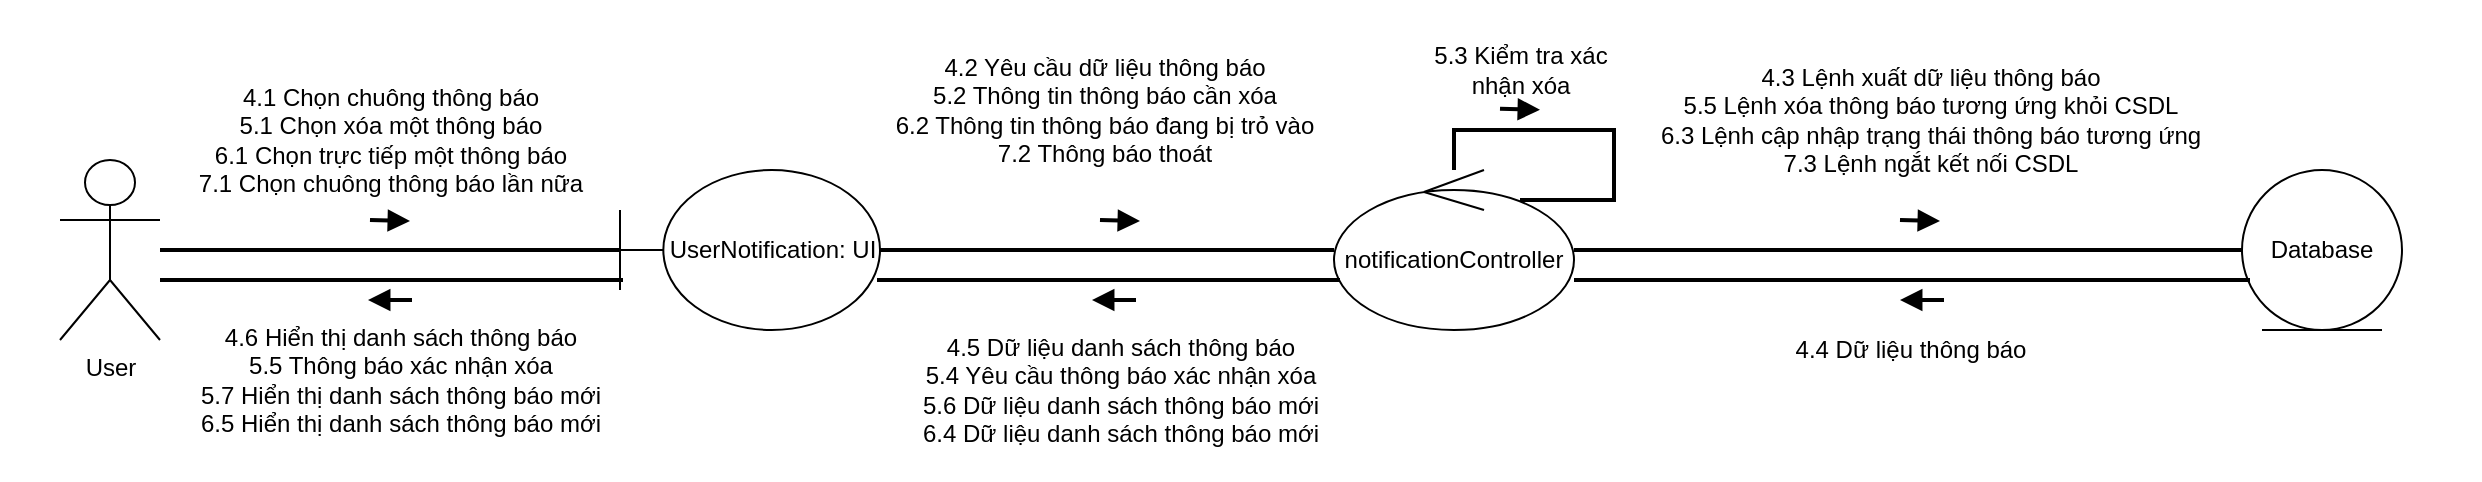<mxfile version="13.9.9" type="device"><diagram id="UMp4rM9oPchysH3H6uYc" name="Page-1"><mxGraphModel dx="1038" dy="580" grid="1" gridSize="10" guides="1" tooltips="1" connect="1" arrows="1" fold="1" page="1" pageScale="1" pageWidth="827" pageHeight="1169" math="0" shadow="0"><root><mxCell id="0"/><mxCell id="1" parent="0"/><mxCell id="R-2VJKFItc9dEQcIXdcc-28" value="" style="rounded=0;whiteSpace=wrap;html=1;strokeWidth=2;strokeColor=none;" parent="1" vertex="1"><mxGeometry x="40" y="30" width="1240" height="240" as="geometry"/></mxCell><mxCell id="R-2VJKFItc9dEQcIXdcc-1" value="" style="endArrow=none;html=1;startArrow=block;startFill=1;endFill=0;strokeWidth=2;rounded=0;" parent="1" edge="1"><mxGeometry width="50" height="50" relative="1" as="geometry"><mxPoint x="245" y="140.5" as="sourcePoint"/><mxPoint x="225" y="140" as="targetPoint"/></mxGeometry></mxCell><mxCell id="R-2VJKFItc9dEQcIXdcc-2" value="User" style="shape=umlActor;verticalLabelPosition=bottom;verticalAlign=top;html=1;outlineConnect=0;" parent="1" vertex="1"><mxGeometry x="70" y="110" width="50" height="90" as="geometry"/></mxCell><mxCell id="R-2VJKFItc9dEQcIXdcc-9" style="edgeStyle=orthogonalEdgeStyle;rounded=0;orthogonalLoop=1;jettySize=auto;html=1;startArrow=none;startFill=0;endArrow=none;endFill=0;strokeWidth=2;" parent="1" source="R-2VJKFItc9dEQcIXdcc-3" target="R-2VJKFItc9dEQcIXdcc-5" edge="1"><mxGeometry relative="1" as="geometry"/></mxCell><mxCell id="R-2VJKFItc9dEQcIXdcc-3" value="UserNotification: UI" style="shape=umlBoundary;whiteSpace=wrap;html=1;" parent="1" vertex="1"><mxGeometry x="350" y="115" width="130" height="80" as="geometry"/></mxCell><mxCell id="R-2VJKFItc9dEQcIXdcc-4" value="Database" style="ellipse;shape=umlEntity;whiteSpace=wrap;html=1;" parent="1" vertex="1"><mxGeometry x="1161" y="115" width="80" height="80" as="geometry"/></mxCell><mxCell id="R-2VJKFItc9dEQcIXdcc-10" style="edgeStyle=orthogonalEdgeStyle;rounded=0;orthogonalLoop=1;jettySize=auto;html=1;startArrow=none;startFill=0;endArrow=none;endFill=0;strokeWidth=2;" parent="1" source="R-2VJKFItc9dEQcIXdcc-5" target="R-2VJKFItc9dEQcIXdcc-4" edge="1"><mxGeometry relative="1" as="geometry"/></mxCell><mxCell id="R-2VJKFItc9dEQcIXdcc-5" value="notificationController" style="ellipse;shape=umlControl;whiteSpace=wrap;html=1;" parent="1" vertex="1"><mxGeometry x="707" y="115" width="120" height="80" as="geometry"/></mxCell><mxCell id="R-2VJKFItc9dEQcIXdcc-8" value="" style="line;strokeWidth=2;fillColor=none;align=left;verticalAlign=middle;spacingTop=-1;spacingLeft=3;spacingRight=3;rotatable=0;labelPosition=right;points=[];portConstraint=eastwest;" parent="1" vertex="1"><mxGeometry x="120" y="151" width="230" height="8" as="geometry"/></mxCell><mxCell id="R-2VJKFItc9dEQcIXdcc-15" value="" style="endArrow=none;html=1;startArrow=block;startFill=1;endFill=0;strokeWidth=2;rounded=0;" parent="1" edge="1"><mxGeometry width="50" height="50" relative="1" as="geometry"><mxPoint x="610" y="140.5" as="sourcePoint"/><mxPoint x="590" y="140" as="targetPoint"/></mxGeometry></mxCell><mxCell id="R-2VJKFItc9dEQcIXdcc-17" value="4.1 Chọn chuông thông báo&lt;br&gt;5.1 Chọn xóa một thông báo&lt;br&gt;6.1 Chọn trực tiếp một thông báo&lt;br&gt;7.1 Chọn chuông thông báo lần nữa" style="text;html=1;align=center;verticalAlign=middle;resizable=0;points=[];autosize=1;" parent="1" vertex="1"><mxGeometry x="130" y="70" width="210" height="60" as="geometry"/></mxCell><mxCell id="R-2VJKFItc9dEQcIXdcc-21" value="4.2 Yêu cầu dữ liệu thông báo&lt;br&gt;5.2 Thông tin thông báo cần xóa&lt;br&gt;6.2 Thông tin thông báo đang bị trỏ vào&lt;br&gt;7.2 Thông báo thoát" style="text;html=1;align=center;verticalAlign=middle;resizable=0;points=[];autosize=1;" parent="1" vertex="1"><mxGeometry x="477" y="55" width="230" height="60" as="geometry"/></mxCell><mxCell id="R-2VJKFItc9dEQcIXdcc-22" value="" style="endArrow=none;html=1;startArrow=block;startFill=1;endFill=0;strokeWidth=2;rounded=0;" parent="1" edge="1"><mxGeometry width="50" height="50" relative="1" as="geometry"><mxPoint x="1010" y="140.5" as="sourcePoint"/><mxPoint x="990" y="140" as="targetPoint"/></mxGeometry></mxCell><mxCell id="R-2VJKFItc9dEQcIXdcc-23" value="4.3 Lệnh xuất dữ liệu thông báo&lt;br&gt;5.5 Lệnh xóa thông báo tương ứng khỏi CSDL&lt;br&gt;6.3 Lệnh cập nhập trạng thái thông báo tương ứng&lt;br&gt;7.3 Lệnh ngắt kết nối CSDL" style="text;html=1;align=center;verticalAlign=middle;resizable=0;points=[];autosize=1;" parent="1" vertex="1"><mxGeometry x="860" y="60" width="290" height="60" as="geometry"/></mxCell><mxCell id="R-2VJKFItc9dEQcIXdcc-24" style="edgeStyle=orthogonalEdgeStyle;rounded=0;orthogonalLoop=1;jettySize=auto;html=1;entryX=0.775;entryY=0.188;entryDx=0;entryDy=0;entryPerimeter=0;startArrow=none;startFill=0;endArrow=none;endFill=0;strokeWidth=2;" parent="1" source="R-2VJKFItc9dEQcIXdcc-5" target="R-2VJKFItc9dEQcIXdcc-5" edge="1"><mxGeometry relative="1" as="geometry"><Array as="points"><mxPoint x="767" y="95"/><mxPoint x="847" y="95"/><mxPoint x="847" y="130"/></Array></mxGeometry></mxCell><mxCell id="R-2VJKFItc9dEQcIXdcc-25" value="5.3 Kiểm tra xác&lt;br&gt;nhận xóa" style="text;html=1;align=center;verticalAlign=middle;resizable=0;points=[];autosize=1;" parent="1" vertex="1"><mxGeometry x="750" y="50" width="100" height="30" as="geometry"/></mxCell><mxCell id="R-2VJKFItc9dEQcIXdcc-26" value="" style="endArrow=none;html=1;startArrow=block;startFill=1;endFill=0;strokeWidth=2;rounded=0;" parent="1" edge="1"><mxGeometry width="50" height="50" relative="1" as="geometry"><mxPoint x="586" y="180" as="sourcePoint"/><mxPoint x="608" y="180" as="targetPoint"/></mxGeometry></mxCell><mxCell id="R-2VJKFItc9dEQcIXdcc-27" value="4.5 Dữ liệu danh sách thông báo&lt;br&gt;5.4 Yêu cầu thông báo xác nhận xóa&lt;br&gt;5.6 Dữ liệu danh sách thông báo mới&lt;br&gt;6.4 Dữ liệu danh sách thông báo mới" style="text;html=1;align=center;verticalAlign=middle;resizable=0;points=[];autosize=1;" parent="1" vertex="1"><mxGeometry x="495" y="195" width="210" height="60" as="geometry"/></mxCell><mxCell id="R-2VJKFItc9dEQcIXdcc-29" value="" style="endArrow=none;html=1;startArrow=block;startFill=1;endFill=0;strokeWidth=2;rounded=0;" parent="1" edge="1"><mxGeometry width="50" height="50" relative="1" as="geometry"><mxPoint x="810" y="84.91" as="sourcePoint"/><mxPoint x="790" y="84.41" as="targetPoint"/></mxGeometry></mxCell><mxCell id="bOye2icrsKDHFz4pIeQM-2" style="edgeStyle=orthogonalEdgeStyle;rounded=0;orthogonalLoop=1;jettySize=auto;html=1;startArrow=none;startFill=0;endArrow=none;endFill=0;strokeWidth=2;" parent="1" edge="1"><mxGeometry relative="1" as="geometry"><mxPoint x="478.5" y="170" as="sourcePoint"/><mxPoint x="710" y="170" as="targetPoint"/><Array as="points"><mxPoint x="508.5" y="170"/><mxPoint x="508.5" y="170"/></Array></mxGeometry></mxCell><mxCell id="bOye2icrsKDHFz4pIeQM-3" style="edgeStyle=orthogonalEdgeStyle;rounded=0;orthogonalLoop=1;jettySize=auto;html=1;startArrow=none;startFill=0;endArrow=none;endFill=0;strokeWidth=2;" parent="1" edge="1"><mxGeometry relative="1" as="geometry"><mxPoint x="827" y="170" as="sourcePoint"/><mxPoint x="1165" y="170" as="targetPoint"/></mxGeometry></mxCell><mxCell id="bOye2icrsKDHFz4pIeQM-4" value="" style="endArrow=none;html=1;startArrow=block;startFill=1;endFill=0;strokeWidth=2;rounded=0;" parent="1" edge="1"><mxGeometry width="50" height="50" relative="1" as="geometry"><mxPoint x="990" y="180" as="sourcePoint"/><mxPoint x="1012" y="180" as="targetPoint"/></mxGeometry></mxCell><mxCell id="bOye2icrsKDHFz4pIeQM-5" value="4.4 Dữ liệu thông báo" style="text;html=1;align=center;verticalAlign=middle;resizable=0;points=[];autosize=1;" parent="1" vertex="1"><mxGeometry x="930" y="195" width="130" height="20" as="geometry"/></mxCell><mxCell id="jKEAxqXsV4b6KvYx1am6-1" style="edgeStyle=orthogonalEdgeStyle;rounded=0;orthogonalLoop=1;jettySize=auto;html=1;startArrow=none;startFill=0;endArrow=none;endFill=0;strokeWidth=2;" edge="1" parent="1"><mxGeometry relative="1" as="geometry"><mxPoint x="120" y="170" as="sourcePoint"/><mxPoint x="351.5" y="170" as="targetPoint"/><Array as="points"><mxPoint x="150" y="170"/><mxPoint x="150" y="170"/></Array></mxGeometry></mxCell><mxCell id="jKEAxqXsV4b6KvYx1am6-2" value="" style="endArrow=none;html=1;startArrow=block;startFill=1;endFill=0;strokeWidth=2;rounded=0;" edge="1" parent="1"><mxGeometry width="50" height="50" relative="1" as="geometry"><mxPoint x="224" y="180" as="sourcePoint"/><mxPoint x="246" y="180" as="targetPoint"/></mxGeometry></mxCell><mxCell id="jKEAxqXsV4b6KvYx1am6-3" value="4.6 Hiển thị danh sách thông báo&lt;br&gt;5.5 Thông báo xác nhận xóa&lt;br&gt;5.7 Hiển thị danh sách thông báo mới&lt;br&gt;6.5 Hiển thị danh sách thông báo mới" style="text;html=1;align=center;verticalAlign=middle;resizable=0;points=[];autosize=1;" vertex="1" parent="1"><mxGeometry x="130" y="190" width="220" height="60" as="geometry"/></mxCell></root></mxGraphModel></diagram></mxfile>